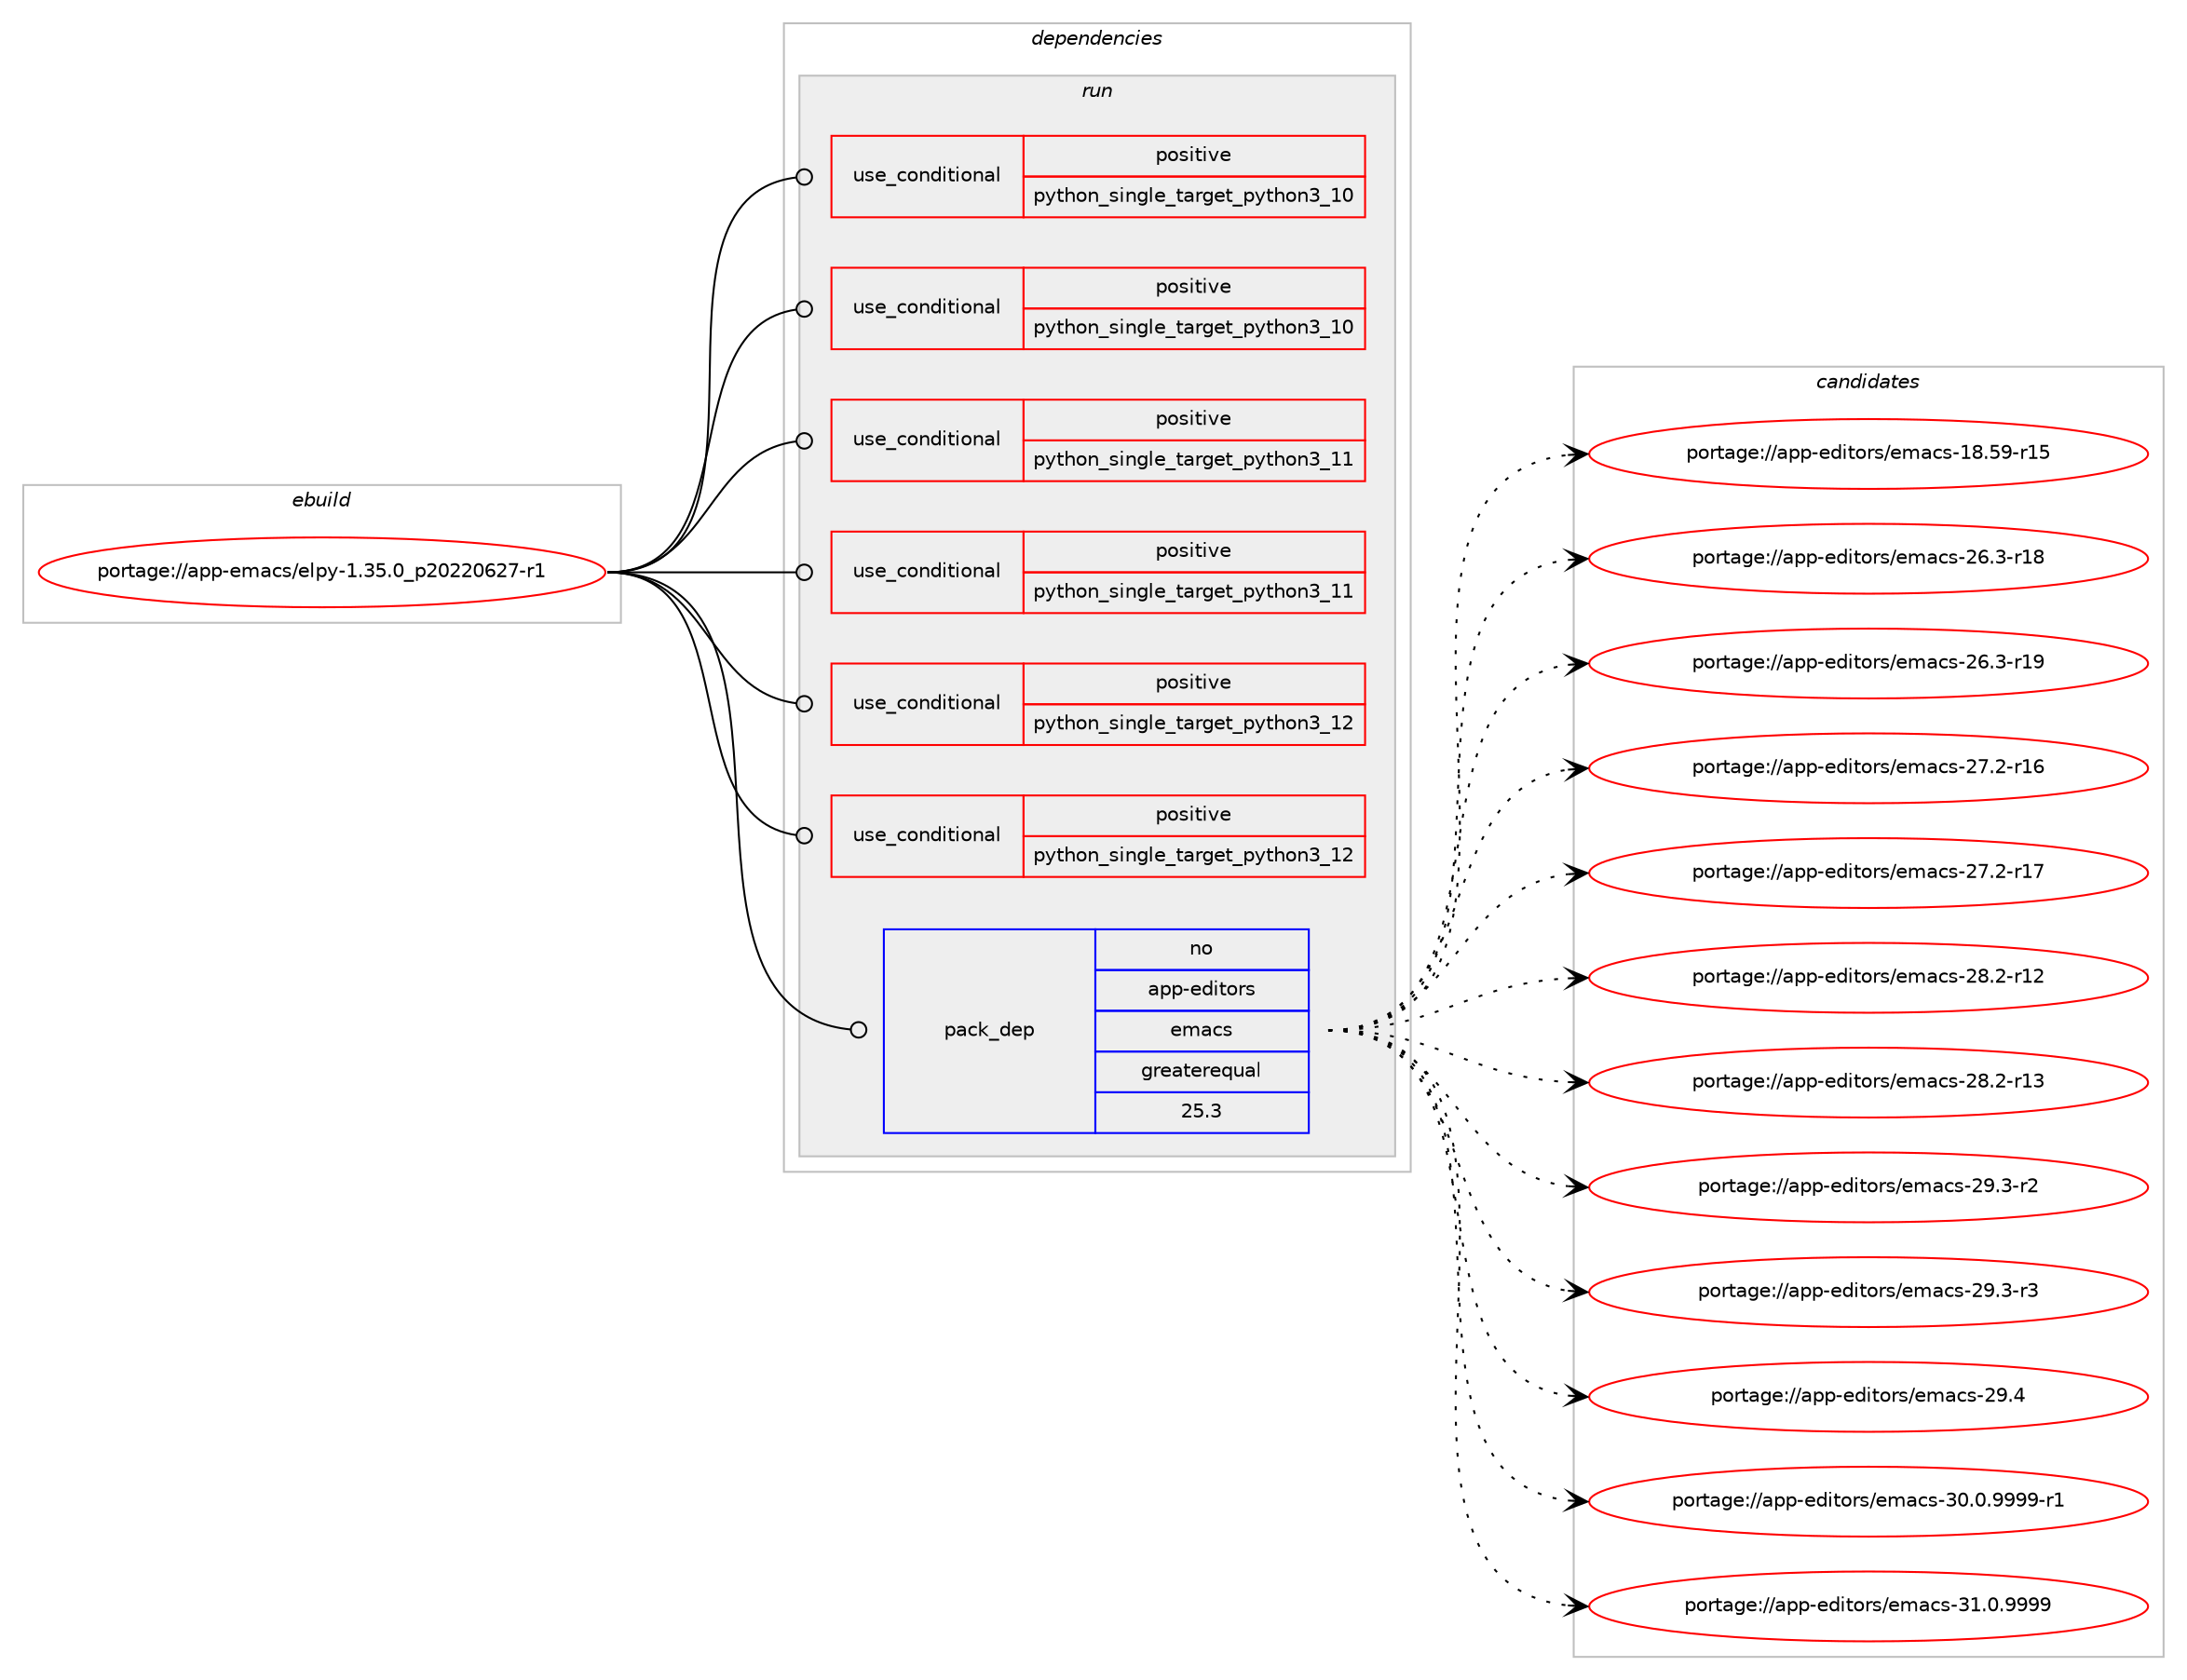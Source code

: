 digraph prolog {

# *************
# Graph options
# *************

newrank=true;
concentrate=true;
compound=true;
graph [rankdir=LR,fontname=Helvetica,fontsize=10,ranksep=1.5];#, ranksep=2.5, nodesep=0.2];
edge  [arrowhead=vee];
node  [fontname=Helvetica,fontsize=10];

# **********
# The ebuild
# **********

subgraph cluster_leftcol {
color=gray;
rank=same;
label=<<i>ebuild</i>>;
id [label="portage://app-emacs/elpy-1.35.0_p20220627-r1", color=red, width=4, href="../app-emacs/elpy-1.35.0_p20220627-r1.svg"];
}

# ****************
# The dependencies
# ****************

subgraph cluster_midcol {
color=gray;
label=<<i>dependencies</i>>;
subgraph cluster_compile {
fillcolor="#eeeeee";
style=filled;
label=<<i>compile</i>>;
}
subgraph cluster_compileandrun {
fillcolor="#eeeeee";
style=filled;
label=<<i>compile and run</i>>;
}
subgraph cluster_run {
fillcolor="#eeeeee";
style=filled;
label=<<i>run</i>>;
subgraph cond6012 {
dependency9789 [label=<<TABLE BORDER="0" CELLBORDER="1" CELLSPACING="0" CELLPADDING="4"><TR><TD ROWSPAN="3" CELLPADDING="10">use_conditional</TD></TR><TR><TD>positive</TD></TR><TR><TD>python_single_target_python3_10</TD></TR></TABLE>>, shape=none, color=red];
# *** BEGIN UNKNOWN DEPENDENCY TYPE (TODO) ***
# dependency9789 -> package_dependency(portage://app-emacs/elpy-1.35.0_p20220627-r1,run,no,dev-lang,python,none,[,,],[slot(3.10)],[])
# *** END UNKNOWN DEPENDENCY TYPE (TODO) ***

}
id:e -> dependency9789:w [weight=20,style="solid",arrowhead="odot"];
subgraph cond6013 {
dependency9790 [label=<<TABLE BORDER="0" CELLBORDER="1" CELLSPACING="0" CELLPADDING="4"><TR><TD ROWSPAN="3" CELLPADDING="10">use_conditional</TD></TR><TR><TD>positive</TD></TR><TR><TD>python_single_target_python3_10</TD></TR></TABLE>>, shape=none, color=red];
# *** BEGIN UNKNOWN DEPENDENCY TYPE (TODO) ***
# dependency9790 -> package_dependency(portage://app-emacs/elpy-1.35.0_p20220627-r1,run,no,dev-python,flake8,none,[,,],[],[use(enable(python_targets_python3_10),negative)])
# *** END UNKNOWN DEPENDENCY TYPE (TODO) ***

}
id:e -> dependency9790:w [weight=20,style="solid",arrowhead="odot"];
subgraph cond6014 {
dependency9791 [label=<<TABLE BORDER="0" CELLBORDER="1" CELLSPACING="0" CELLPADDING="4"><TR><TD ROWSPAN="3" CELLPADDING="10">use_conditional</TD></TR><TR><TD>positive</TD></TR><TR><TD>python_single_target_python3_11</TD></TR></TABLE>>, shape=none, color=red];
# *** BEGIN UNKNOWN DEPENDENCY TYPE (TODO) ***
# dependency9791 -> package_dependency(portage://app-emacs/elpy-1.35.0_p20220627-r1,run,no,dev-lang,python,none,[,,],[slot(3.11)],[])
# *** END UNKNOWN DEPENDENCY TYPE (TODO) ***

}
id:e -> dependency9791:w [weight=20,style="solid",arrowhead="odot"];
subgraph cond6015 {
dependency9792 [label=<<TABLE BORDER="0" CELLBORDER="1" CELLSPACING="0" CELLPADDING="4"><TR><TD ROWSPAN="3" CELLPADDING="10">use_conditional</TD></TR><TR><TD>positive</TD></TR><TR><TD>python_single_target_python3_11</TD></TR></TABLE>>, shape=none, color=red];
# *** BEGIN UNKNOWN DEPENDENCY TYPE (TODO) ***
# dependency9792 -> package_dependency(portage://app-emacs/elpy-1.35.0_p20220627-r1,run,no,dev-python,flake8,none,[,,],[],[use(enable(python_targets_python3_11),negative)])
# *** END UNKNOWN DEPENDENCY TYPE (TODO) ***

}
id:e -> dependency9792:w [weight=20,style="solid",arrowhead="odot"];
subgraph cond6016 {
dependency9793 [label=<<TABLE BORDER="0" CELLBORDER="1" CELLSPACING="0" CELLPADDING="4"><TR><TD ROWSPAN="3" CELLPADDING="10">use_conditional</TD></TR><TR><TD>positive</TD></TR><TR><TD>python_single_target_python3_12</TD></TR></TABLE>>, shape=none, color=red];
# *** BEGIN UNKNOWN DEPENDENCY TYPE (TODO) ***
# dependency9793 -> package_dependency(portage://app-emacs/elpy-1.35.0_p20220627-r1,run,no,dev-lang,python,none,[,,],[slot(3.12)],[])
# *** END UNKNOWN DEPENDENCY TYPE (TODO) ***

}
id:e -> dependency9793:w [weight=20,style="solid",arrowhead="odot"];
subgraph cond6017 {
dependency9794 [label=<<TABLE BORDER="0" CELLBORDER="1" CELLSPACING="0" CELLPADDING="4"><TR><TD ROWSPAN="3" CELLPADDING="10">use_conditional</TD></TR><TR><TD>positive</TD></TR><TR><TD>python_single_target_python3_12</TD></TR></TABLE>>, shape=none, color=red];
# *** BEGIN UNKNOWN DEPENDENCY TYPE (TODO) ***
# dependency9794 -> package_dependency(portage://app-emacs/elpy-1.35.0_p20220627-r1,run,no,dev-python,flake8,none,[,,],[],[use(enable(python_targets_python3_12),negative)])
# *** END UNKNOWN DEPENDENCY TYPE (TODO) ***

}
id:e -> dependency9794:w [weight=20,style="solid",arrowhead="odot"];
subgraph pack3622 {
dependency9795 [label=<<TABLE BORDER="0" CELLBORDER="1" CELLSPACING="0" CELLPADDING="4" WIDTH="220"><TR><TD ROWSPAN="6" CELLPADDING="30">pack_dep</TD></TR><TR><TD WIDTH="110">no</TD></TR><TR><TD>app-editors</TD></TR><TR><TD>emacs</TD></TR><TR><TD>greaterequal</TD></TR><TR><TD>25.3</TD></TR></TABLE>>, shape=none, color=blue];
}
id:e -> dependency9795:w [weight=20,style="solid",arrowhead="odot"];
# *** BEGIN UNKNOWN DEPENDENCY TYPE (TODO) ***
# id -> package_dependency(portage://app-emacs/elpy-1.35.0_p20220627-r1,run,no,app-emacs,company-mode,none,[,,],[],[])
# *** END UNKNOWN DEPENDENCY TYPE (TODO) ***

# *** BEGIN UNKNOWN DEPENDENCY TYPE (TODO) ***
# id -> package_dependency(portage://app-emacs/elpy-1.35.0_p20220627-r1,run,no,app-emacs,highlight-indentation,none,[,,],[],[])
# *** END UNKNOWN DEPENDENCY TYPE (TODO) ***

# *** BEGIN UNKNOWN DEPENDENCY TYPE (TODO) ***
# id -> package_dependency(portage://app-emacs/elpy-1.35.0_p20220627-r1,run,no,app-emacs,pyvenv,none,[,,],[],[])
# *** END UNKNOWN DEPENDENCY TYPE (TODO) ***

# *** BEGIN UNKNOWN DEPENDENCY TYPE (TODO) ***
# id -> package_dependency(portage://app-emacs/elpy-1.35.0_p20220627-r1,run,no,app-emacs,s,none,[,,],[],[])
# *** END UNKNOWN DEPENDENCY TYPE (TODO) ***

# *** BEGIN UNKNOWN DEPENDENCY TYPE (TODO) ***
# id -> package_dependency(portage://app-emacs/elpy-1.35.0_p20220627-r1,run,no,app-emacs,yasnippet,none,[,,],[],[])
# *** END UNKNOWN DEPENDENCY TYPE (TODO) ***

}
}

# **************
# The candidates
# **************

subgraph cluster_choices {
rank=same;
color=gray;
label=<<i>candidates</i>>;

subgraph choice3622 {
color=black;
nodesep=1;
choice9711211245101100105116111114115471011099799115454956465357451144953 [label="portage://app-editors/emacs-18.59-r15", color=red, width=4,href="../app-editors/emacs-18.59-r15.svg"];
choice97112112451011001051161111141154710110997991154550544651451144956 [label="portage://app-editors/emacs-26.3-r18", color=red, width=4,href="../app-editors/emacs-26.3-r18.svg"];
choice97112112451011001051161111141154710110997991154550544651451144957 [label="portage://app-editors/emacs-26.3-r19", color=red, width=4,href="../app-editors/emacs-26.3-r19.svg"];
choice97112112451011001051161111141154710110997991154550554650451144954 [label="portage://app-editors/emacs-27.2-r16", color=red, width=4,href="../app-editors/emacs-27.2-r16.svg"];
choice97112112451011001051161111141154710110997991154550554650451144955 [label="portage://app-editors/emacs-27.2-r17", color=red, width=4,href="../app-editors/emacs-27.2-r17.svg"];
choice97112112451011001051161111141154710110997991154550564650451144950 [label="portage://app-editors/emacs-28.2-r12", color=red, width=4,href="../app-editors/emacs-28.2-r12.svg"];
choice97112112451011001051161111141154710110997991154550564650451144951 [label="portage://app-editors/emacs-28.2-r13", color=red, width=4,href="../app-editors/emacs-28.2-r13.svg"];
choice971121124510110010511611111411547101109979911545505746514511450 [label="portage://app-editors/emacs-29.3-r2", color=red, width=4,href="../app-editors/emacs-29.3-r2.svg"];
choice971121124510110010511611111411547101109979911545505746514511451 [label="portage://app-editors/emacs-29.3-r3", color=red, width=4,href="../app-editors/emacs-29.3-r3.svg"];
choice97112112451011001051161111141154710110997991154550574652 [label="portage://app-editors/emacs-29.4", color=red, width=4,href="../app-editors/emacs-29.4.svg"];
choice9711211245101100105116111114115471011099799115455148464846575757574511449 [label="portage://app-editors/emacs-30.0.9999-r1", color=red, width=4,href="../app-editors/emacs-30.0.9999-r1.svg"];
choice971121124510110010511611111411547101109979911545514946484657575757 [label="portage://app-editors/emacs-31.0.9999", color=red, width=4,href="../app-editors/emacs-31.0.9999.svg"];
dependency9795:e -> choice9711211245101100105116111114115471011099799115454956465357451144953:w [style=dotted,weight="100"];
dependency9795:e -> choice97112112451011001051161111141154710110997991154550544651451144956:w [style=dotted,weight="100"];
dependency9795:e -> choice97112112451011001051161111141154710110997991154550544651451144957:w [style=dotted,weight="100"];
dependency9795:e -> choice97112112451011001051161111141154710110997991154550554650451144954:w [style=dotted,weight="100"];
dependency9795:e -> choice97112112451011001051161111141154710110997991154550554650451144955:w [style=dotted,weight="100"];
dependency9795:e -> choice97112112451011001051161111141154710110997991154550564650451144950:w [style=dotted,weight="100"];
dependency9795:e -> choice97112112451011001051161111141154710110997991154550564650451144951:w [style=dotted,weight="100"];
dependency9795:e -> choice971121124510110010511611111411547101109979911545505746514511450:w [style=dotted,weight="100"];
dependency9795:e -> choice971121124510110010511611111411547101109979911545505746514511451:w [style=dotted,weight="100"];
dependency9795:e -> choice97112112451011001051161111141154710110997991154550574652:w [style=dotted,weight="100"];
dependency9795:e -> choice9711211245101100105116111114115471011099799115455148464846575757574511449:w [style=dotted,weight="100"];
dependency9795:e -> choice971121124510110010511611111411547101109979911545514946484657575757:w [style=dotted,weight="100"];
}
}

}
